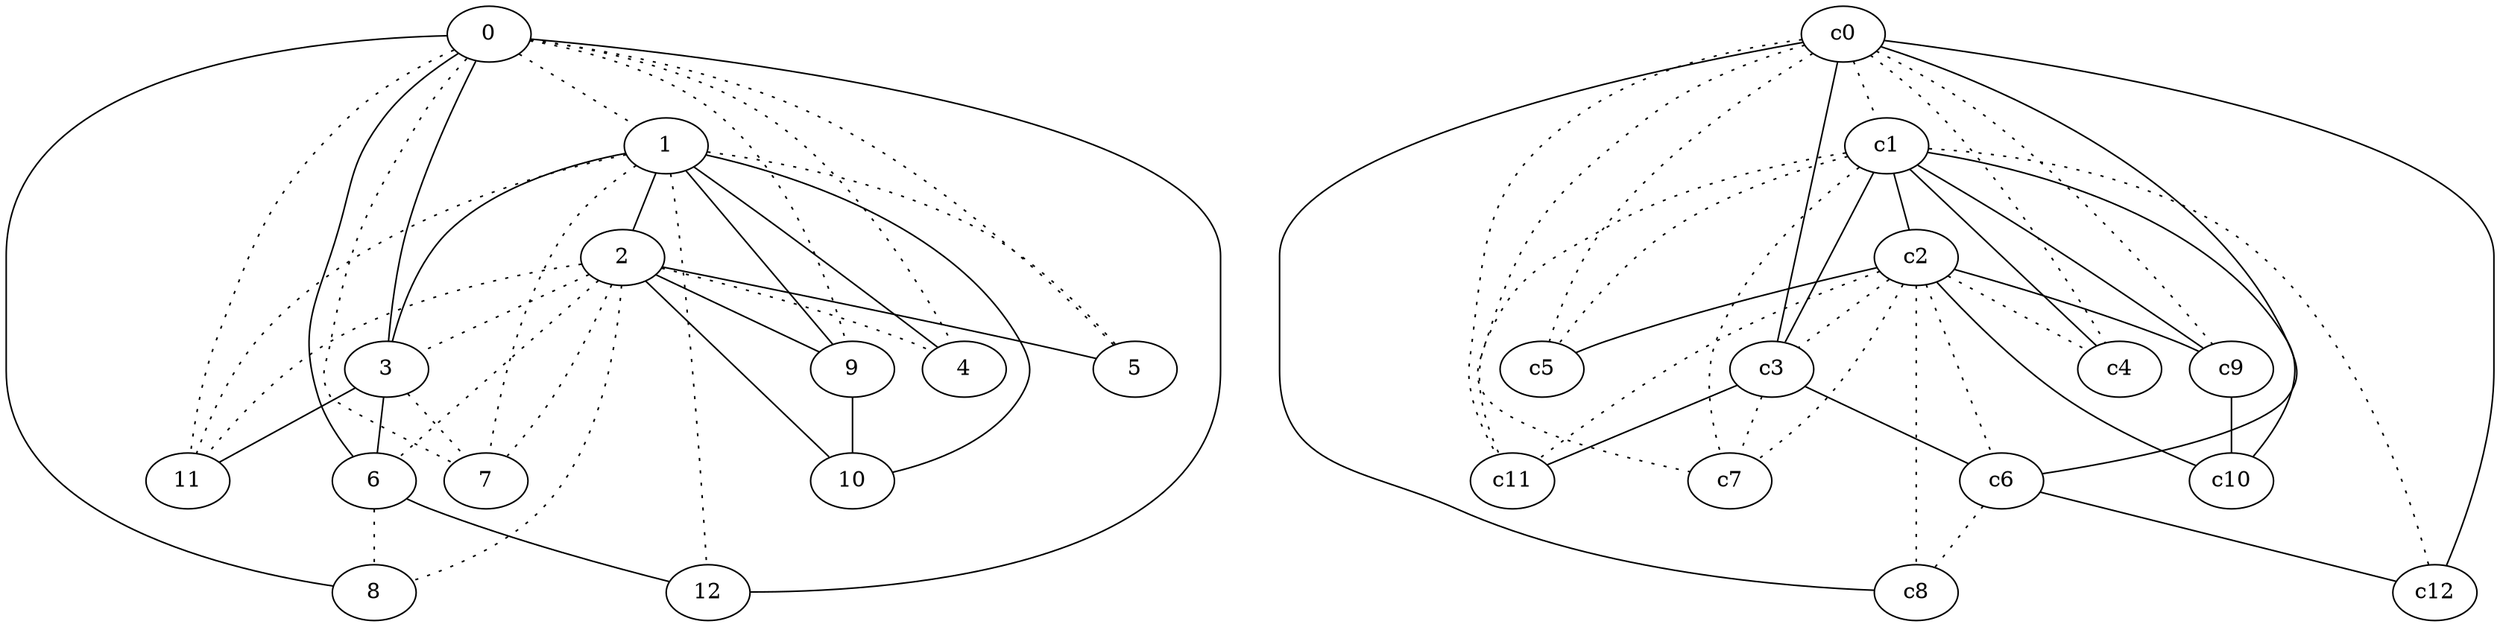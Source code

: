 graph {
a0[label=0];
a1[label=1];
a2[label=2];
a3[label=3];
a4[label=4];
a5[label=5];
a6[label=6];
a7[label=7];
a8[label=8];
a9[label=9];
a10[label=10];
a11[label=11];
a12[label=12];
a0 -- a1 [style=dotted];
a0 -- a3;
a0 -- a4 [style=dotted];
a0 -- a5 [style=dotted];
a0 -- a6;
a0 -- a7 [style=dotted];
a0 -- a8;
a0 -- a9 [style=dotted];
a0 -- a11 [style=dotted];
a0 -- a12;
a1 -- a2;
a1 -- a3;
a1 -- a4;
a1 -- a5 [style=dotted];
a1 -- a7 [style=dotted];
a1 -- a9;
a1 -- a10;
a1 -- a11 [style=dotted];
a1 -- a12 [style=dotted];
a2 -- a3 [style=dotted];
a2 -- a4 [style=dotted];
a2 -- a5;
a2 -- a6 [style=dotted];
a2 -- a7 [style=dotted];
a2 -- a8 [style=dotted];
a2 -- a9;
a2 -- a10;
a2 -- a11 [style=dotted];
a3 -- a6;
a3 -- a7 [style=dotted];
a3 -- a11;
a6 -- a8 [style=dotted];
a6 -- a12;
a9 -- a10;
c0 -- c1 [style=dotted];
c0 -- c3;
c0 -- c4 [style=dotted];
c0 -- c5 [style=dotted];
c0 -- c6;
c0 -- c7 [style=dotted];
c0 -- c8;
c0 -- c9 [style=dotted];
c0 -- c11 [style=dotted];
c0 -- c12;
c1 -- c2;
c1 -- c3;
c1 -- c4;
c1 -- c5 [style=dotted];
c1 -- c7 [style=dotted];
c1 -- c9;
c1 -- c10;
c1 -- c11 [style=dotted];
c1 -- c12 [style=dotted];
c2 -- c3 [style=dotted];
c2 -- c4 [style=dotted];
c2 -- c5;
c2 -- c6 [style=dotted];
c2 -- c7 [style=dotted];
c2 -- c8 [style=dotted];
c2 -- c9;
c2 -- c10;
c2 -- c11 [style=dotted];
c3 -- c6;
c3 -- c7 [style=dotted];
c3 -- c11;
c6 -- c8 [style=dotted];
c6 -- c12;
c9 -- c10;
}
